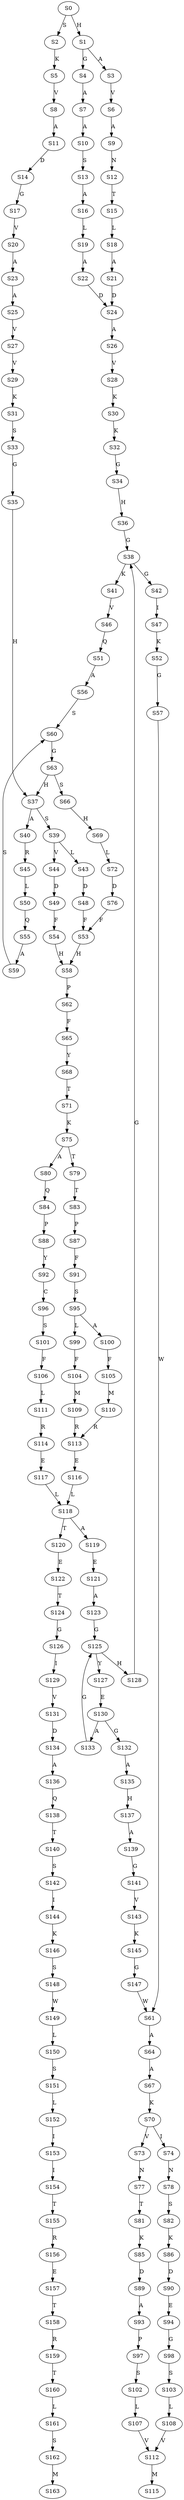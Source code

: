 strict digraph  {
	S0 -> S1 [ label = H ];
	S0 -> S2 [ label = S ];
	S1 -> S3 [ label = A ];
	S1 -> S4 [ label = G ];
	S2 -> S5 [ label = K ];
	S3 -> S6 [ label = V ];
	S4 -> S7 [ label = A ];
	S5 -> S8 [ label = V ];
	S6 -> S9 [ label = A ];
	S7 -> S10 [ label = A ];
	S8 -> S11 [ label = A ];
	S9 -> S12 [ label = N ];
	S10 -> S13 [ label = S ];
	S11 -> S14 [ label = D ];
	S12 -> S15 [ label = T ];
	S13 -> S16 [ label = A ];
	S14 -> S17 [ label = G ];
	S15 -> S18 [ label = L ];
	S16 -> S19 [ label = L ];
	S17 -> S20 [ label = V ];
	S18 -> S21 [ label = A ];
	S19 -> S22 [ label = A ];
	S20 -> S23 [ label = A ];
	S21 -> S24 [ label = D ];
	S22 -> S24 [ label = D ];
	S23 -> S25 [ label = A ];
	S24 -> S26 [ label = A ];
	S25 -> S27 [ label = V ];
	S26 -> S28 [ label = V ];
	S27 -> S29 [ label = V ];
	S28 -> S30 [ label = K ];
	S29 -> S31 [ label = K ];
	S30 -> S32 [ label = K ];
	S31 -> S33 [ label = S ];
	S32 -> S34 [ label = G ];
	S33 -> S35 [ label = G ];
	S34 -> S36 [ label = H ];
	S35 -> S37 [ label = H ];
	S36 -> S38 [ label = G ];
	S37 -> S39 [ label = S ];
	S37 -> S40 [ label = A ];
	S38 -> S41 [ label = K ];
	S38 -> S42 [ label = G ];
	S39 -> S43 [ label = L ];
	S39 -> S44 [ label = V ];
	S40 -> S45 [ label = R ];
	S41 -> S46 [ label = V ];
	S42 -> S47 [ label = I ];
	S43 -> S48 [ label = D ];
	S44 -> S49 [ label = D ];
	S45 -> S50 [ label = L ];
	S46 -> S51 [ label = Q ];
	S47 -> S52 [ label = K ];
	S48 -> S53 [ label = F ];
	S49 -> S54 [ label = F ];
	S50 -> S55 [ label = Q ];
	S51 -> S56 [ label = A ];
	S52 -> S57 [ label = G ];
	S53 -> S58 [ label = H ];
	S54 -> S58 [ label = H ];
	S55 -> S59 [ label = A ];
	S56 -> S60 [ label = S ];
	S57 -> S61 [ label = W ];
	S58 -> S62 [ label = P ];
	S59 -> S60 [ label = S ];
	S60 -> S63 [ label = G ];
	S61 -> S64 [ label = A ];
	S62 -> S65 [ label = F ];
	S63 -> S37 [ label = H ];
	S63 -> S66 [ label = S ];
	S64 -> S67 [ label = A ];
	S65 -> S68 [ label = Y ];
	S66 -> S69 [ label = H ];
	S67 -> S70 [ label = K ];
	S68 -> S71 [ label = T ];
	S69 -> S72 [ label = L ];
	S70 -> S73 [ label = V ];
	S70 -> S74 [ label = I ];
	S71 -> S75 [ label = K ];
	S72 -> S76 [ label = D ];
	S73 -> S77 [ label = N ];
	S74 -> S78 [ label = N ];
	S75 -> S79 [ label = T ];
	S75 -> S80 [ label = A ];
	S76 -> S53 [ label = F ];
	S77 -> S81 [ label = T ];
	S78 -> S82 [ label = S ];
	S79 -> S83 [ label = T ];
	S80 -> S84 [ label = Q ];
	S81 -> S85 [ label = K ];
	S82 -> S86 [ label = K ];
	S83 -> S87 [ label = P ];
	S84 -> S88 [ label = P ];
	S85 -> S89 [ label = D ];
	S86 -> S90 [ label = D ];
	S87 -> S91 [ label = F ];
	S88 -> S92 [ label = Y ];
	S89 -> S93 [ label = A ];
	S90 -> S94 [ label = E ];
	S91 -> S95 [ label = S ];
	S92 -> S96 [ label = C ];
	S93 -> S97 [ label = P ];
	S94 -> S98 [ label = G ];
	S95 -> S99 [ label = L ];
	S95 -> S100 [ label = A ];
	S96 -> S101 [ label = S ];
	S97 -> S102 [ label = S ];
	S98 -> S103 [ label = S ];
	S99 -> S104 [ label = F ];
	S100 -> S105 [ label = F ];
	S101 -> S106 [ label = F ];
	S102 -> S107 [ label = L ];
	S103 -> S108 [ label = L ];
	S104 -> S109 [ label = M ];
	S105 -> S110 [ label = M ];
	S106 -> S111 [ label = L ];
	S107 -> S112 [ label = V ];
	S108 -> S112 [ label = V ];
	S109 -> S113 [ label = R ];
	S110 -> S113 [ label = R ];
	S111 -> S114 [ label = R ];
	S112 -> S115 [ label = M ];
	S113 -> S116 [ label = E ];
	S114 -> S117 [ label = E ];
	S116 -> S118 [ label = L ];
	S117 -> S118 [ label = L ];
	S118 -> S119 [ label = A ];
	S118 -> S120 [ label = T ];
	S119 -> S121 [ label = E ];
	S120 -> S122 [ label = E ];
	S121 -> S123 [ label = A ];
	S122 -> S124 [ label = T ];
	S123 -> S125 [ label = G ];
	S124 -> S126 [ label = G ];
	S125 -> S127 [ label = Y ];
	S125 -> S128 [ label = H ];
	S126 -> S129 [ label = I ];
	S127 -> S130 [ label = E ];
	S128 -> S38 [ label = G ];
	S129 -> S131 [ label = V ];
	S130 -> S132 [ label = G ];
	S130 -> S133 [ label = A ];
	S131 -> S134 [ label = D ];
	S132 -> S135 [ label = A ];
	S133 -> S125 [ label = G ];
	S134 -> S136 [ label = A ];
	S135 -> S137 [ label = H ];
	S136 -> S138 [ label = Q ];
	S137 -> S139 [ label = A ];
	S138 -> S140 [ label = T ];
	S139 -> S141 [ label = G ];
	S140 -> S142 [ label = S ];
	S141 -> S143 [ label = V ];
	S142 -> S144 [ label = I ];
	S143 -> S145 [ label = K ];
	S144 -> S146 [ label = K ];
	S145 -> S147 [ label = G ];
	S146 -> S148 [ label = S ];
	S147 -> S61 [ label = W ];
	S148 -> S149 [ label = W ];
	S149 -> S150 [ label = L ];
	S150 -> S151 [ label = S ];
	S151 -> S152 [ label = L ];
	S152 -> S153 [ label = I ];
	S153 -> S154 [ label = I ];
	S154 -> S155 [ label = T ];
	S155 -> S156 [ label = R ];
	S156 -> S157 [ label = E ];
	S157 -> S158 [ label = T ];
	S158 -> S159 [ label = R ];
	S159 -> S160 [ label = T ];
	S160 -> S161 [ label = L ];
	S161 -> S162 [ label = S ];
	S162 -> S163 [ label = M ];
}
